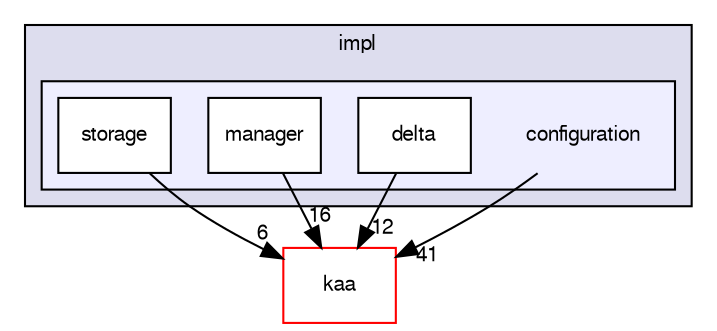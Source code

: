 digraph "/var/lib/jenkins/workspace/kaa_public/client/client-multi/client-cpp/impl/configuration" {
  bgcolor=transparent;
  compound=true
  node [ fontsize="10", fontname="FreeSans"];
  edge [ labelfontsize="10", labelfontname="FreeSans"];
  subgraph clusterdir_939f457546b3d2ab90a02660becb89ba {
    graph [ bgcolor="#ddddee", pencolor="black", label="impl" fontname="FreeSans", fontsize="10", URL="dir_939f457546b3d2ab90a02660becb89ba.html"]
  subgraph clusterdir_ef278dcabae3586c770463c501a3aa6e {
    graph [ bgcolor="#eeeeff", pencolor="black", label="" URL="dir_ef278dcabae3586c770463c501a3aa6e.html"];
    dir_ef278dcabae3586c770463c501a3aa6e [shape=plaintext label="configuration"];
    dir_3d1b6faf3293fce9113ccfe298e78770 [shape=box label="delta" color="black" fillcolor="white" style="filled" URL="dir_3d1b6faf3293fce9113ccfe298e78770.html"];
    dir_a963e8274b2e662b135aae1e2147f858 [shape=box label="manager" color="black" fillcolor="white" style="filled" URL="dir_a963e8274b2e662b135aae1e2147f858.html"];
    dir_45d4913fc8d02909ed17fe37b59303bc [shape=box label="storage" color="black" fillcolor="white" style="filled" URL="dir_45d4913fc8d02909ed17fe37b59303bc.html"];
  }
  }
  dir_1ac78b1500c3fd9a977bacb448b54d1a [shape=box label="kaa" color="red" URL="dir_1ac78b1500c3fd9a977bacb448b54d1a.html"];
  dir_3d1b6faf3293fce9113ccfe298e78770->dir_1ac78b1500c3fd9a977bacb448b54d1a [headlabel="12", labeldistance=1.5 headhref="dir_000025_000040.html"];
  dir_ef278dcabae3586c770463c501a3aa6e->dir_1ac78b1500c3fd9a977bacb448b54d1a [headlabel="41", labeldistance=1.5 headhref="dir_000024_000040.html"];
  dir_a963e8274b2e662b135aae1e2147f858->dir_1ac78b1500c3fd9a977bacb448b54d1a [headlabel="16", labeldistance=1.5 headhref="dir_000026_000040.html"];
  dir_45d4913fc8d02909ed17fe37b59303bc->dir_1ac78b1500c3fd9a977bacb448b54d1a [headlabel="6", labeldistance=1.5 headhref="dir_000027_000040.html"];
}
